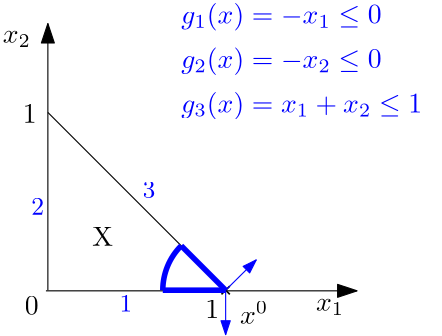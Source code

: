 <?xml version="1.0"?>
<!DOCTYPE ipe SYSTEM "ipe.dtd">
<ipe version="70206" creator="Ipe 7.2.7">
<info created="D:20200217115021" modified="D:20200217154204"/>
<ipestyle name="basic">
<symbol name="arrow/arc(spx)">
<path stroke="sym-stroke" fill="sym-stroke" pen="sym-pen">
0 0 m
-1 0.333 l
-1 -0.333 l
h
</path>
</symbol>
<symbol name="arrow/farc(spx)">
<path stroke="sym-stroke" fill="white" pen="sym-pen">
0 0 m
-1 0.333 l
-1 -0.333 l
h
</path>
</symbol>
<symbol name="arrow/ptarc(spx)">
<path stroke="sym-stroke" fill="sym-stroke" pen="sym-pen">
0 0 m
-1 0.333 l
-0.8 0 l
-1 -0.333 l
h
</path>
</symbol>
<symbol name="arrow/fptarc(spx)">
<path stroke="sym-stroke" fill="white" pen="sym-pen">
0 0 m
-1 0.333 l
-0.8 0 l
-1 -0.333 l
h
</path>
</symbol>
<symbol name="mark/circle(sx)" transformations="translations">
<path fill="sym-stroke">
0.6 0 0 0.6 0 0 e
0.4 0 0 0.4 0 0 e
</path>
</symbol>
<symbol name="mark/disk(sx)" transformations="translations">
<path fill="sym-stroke">
0.6 0 0 0.6 0 0 e
</path>
</symbol>
<symbol name="mark/fdisk(sfx)" transformations="translations">
<group>
<path fill="sym-fill">
0.5 0 0 0.5 0 0 e
</path>
<path fill="sym-stroke" fillrule="eofill">
0.6 0 0 0.6 0 0 e
0.4 0 0 0.4 0 0 e
</path>
</group>
</symbol>
<symbol name="mark/box(sx)" transformations="translations">
<path fill="sym-stroke" fillrule="eofill">
-0.6 -0.6 m
0.6 -0.6 l
0.6 0.6 l
-0.6 0.6 l
h
-0.4 -0.4 m
0.4 -0.4 l
0.4 0.4 l
-0.4 0.4 l
h
</path>
</symbol>
<symbol name="mark/square(sx)" transformations="translations">
<path fill="sym-stroke">
-0.6 -0.6 m
0.6 -0.6 l
0.6 0.6 l
-0.6 0.6 l
h
</path>
</symbol>
<symbol name="mark/fsquare(sfx)" transformations="translations">
<group>
<path fill="sym-fill">
-0.5 -0.5 m
0.5 -0.5 l
0.5 0.5 l
-0.5 0.5 l
h
</path>
<path fill="sym-stroke" fillrule="eofill">
-0.6 -0.6 m
0.6 -0.6 l
0.6 0.6 l
-0.6 0.6 l
h
-0.4 -0.4 m
0.4 -0.4 l
0.4 0.4 l
-0.4 0.4 l
h
</path>
</group>
</symbol>
<symbol name="mark/cross(sx)" transformations="translations">
<group>
<path fill="sym-stroke">
-0.43 -0.57 m
0.57 0.43 l
0.43 0.57 l
-0.57 -0.43 l
h
</path>
<path fill="sym-stroke">
-0.43 0.57 m
0.57 -0.43 l
0.43 -0.57 l
-0.57 0.43 l
h
</path>
</group>
</symbol>
<symbol name="arrow/fnormal(spx)">
<path stroke="sym-stroke" fill="white" pen="sym-pen">
0 0 m
-1 0.333 l
-1 -0.333 l
h
</path>
</symbol>
<symbol name="arrow/pointed(spx)">
<path stroke="sym-stroke" fill="sym-stroke" pen="sym-pen">
0 0 m
-1 0.333 l
-0.8 0 l
-1 -0.333 l
h
</path>
</symbol>
<symbol name="arrow/fpointed(spx)">
<path stroke="sym-stroke" fill="white" pen="sym-pen">
0 0 m
-1 0.333 l
-0.8 0 l
-1 -0.333 l
h
</path>
</symbol>
<symbol name="arrow/linear(spx)">
<path stroke="sym-stroke" pen="sym-pen">
-1 0.333 m
0 0 l
-1 -0.333 l
</path>
</symbol>
<symbol name="arrow/fdouble(spx)">
<path stroke="sym-stroke" fill="white" pen="sym-pen">
0 0 m
-1 0.333 l
-1 -0.333 l
h
-1 0 m
-2 0.333 l
-2 -0.333 l
h
</path>
</symbol>
<symbol name="arrow/double(spx)">
<path stroke="sym-stroke" fill="sym-stroke" pen="sym-pen">
0 0 m
-1 0.333 l
-1 -0.333 l
h
-1 0 m
-2 0.333 l
-2 -0.333 l
h
</path>
</symbol>
<pen name="heavier" value="0.8"/>
<pen name="fat" value="1.2"/>
<pen name="ultrafat" value="2"/>
<symbolsize name="large" value="5"/>
<symbolsize name="small" value="2"/>
<symbolsize name="tiny" value="1.1"/>
<arrowsize name="large" value="10"/>
<arrowsize name="small" value="5"/>
<arrowsize name="tiny" value="3"/>
<color name="red" value="1 0 0"/>
<color name="green" value="0 1 0"/>
<color name="blue" value="0 0 1"/>
<color name="yellow" value="1 1 0"/>
<color name="orange" value="1 0.647 0"/>
<color name="gold" value="1 0.843 0"/>
<color name="purple" value="0.627 0.125 0.941"/>
<color name="gray" value="0.745"/>
<color name="brown" value="0.647 0.165 0.165"/>
<color name="navy" value="0 0 0.502"/>
<color name="pink" value="1 0.753 0.796"/>
<color name="seagreen" value="0.18 0.545 0.341"/>
<color name="turquoise" value="0.251 0.878 0.816"/>
<color name="violet" value="0.933 0.51 0.933"/>
<color name="darkblue" value="0 0 0.545"/>
<color name="darkcyan" value="0 0.545 0.545"/>
<color name="darkgray" value="0.663"/>
<color name="darkgreen" value="0 0.392 0"/>
<color name="darkmagenta" value="0.545 0 0.545"/>
<color name="darkorange" value="1 0.549 0"/>
<color name="darkred" value="0.545 0 0"/>
<color name="lightblue" value="0.678 0.847 0.902"/>
<color name="lightcyan" value="0.878 1 1"/>
<color name="lightgray" value="0.827"/>
<color name="lightgreen" value="0.565 0.933 0.565"/>
<color name="lightyellow" value="1 1 0.878"/>
<dashstyle name="dashed" value="[4] 0"/>
<dashstyle name="dotted" value="[1 3] 0"/>
<dashstyle name="dash dotted" value="[4 2 1 2] 0"/>
<dashstyle name="dash dot dotted" value="[4 2 1 2 1 2] 0"/>
<textsize name="large" value="\large"/>
<textsize name="small" value="\small"/>
<textsize name="tiny" value="\tiny"/>
<textsize name="Large" value="\Large"/>
<textsize name="LARGE" value="\LARGE"/>
<textsize name="huge" value="\huge"/>
<textsize name="Huge" value="\Huge"/>
<textsize name="footnote" value="\footnotesize"/>
<textstyle name="center" begin="\begin{center}" end="\end{center}"/>
<textstyle name="itemize" begin="\begin{itemize}" end="\end{itemize}"/>
<textstyle name="item" begin="\begin{itemize}\item{}" end="\end{itemize}"/>
<gridsize name="4 pts" value="4"/>
<gridsize name="8 pts (~3 mm)" value="8"/>
<gridsize name="16 pts (~6 mm)" value="16"/>
<gridsize name="32 pts (~12 mm)" value="32"/>
<gridsize name="10 pts (~3.5 mm)" value="10"/>
<gridsize name="20 pts (~7 mm)" value="20"/>
<gridsize name="14 pts (~5 mm)" value="14"/>
<gridsize name="28 pts (~10 mm)" value="28"/>
<gridsize name="56 pts (~20 mm)" value="56"/>
<anglesize name="90 deg" value="90"/>
<anglesize name="60 deg" value="60"/>
<anglesize name="45 deg" value="45"/>
<anglesize name="30 deg" value="30"/>
<anglesize name="22.5 deg" value="22.5"/>
<opacity name="10%" value="0.1"/>
<opacity name="30%" value="0.3"/>
<opacity name="50%" value="0.5"/>
<opacity name="75%" value="0.75"/>
<tiling name="falling" angle="-60" step="4" width="1"/>
<tiling name="rising" angle="30" step="4" width="1"/>
</ipestyle>
<page>
<layer name="alpha"/>
<layer name="beta"/>
<layer name="gamma"/>
<layer name="delta"/>
<layer name="epsilon"/>
<layer name="zeta"/>
<view layers="alpha beta gamma" active="beta"/>
<view layers="alpha delta epsilon" active="delta"/>
<view layers="alpha beta gamma zeta" active="zeta"/>
<path layer="alpha" matrix="1 0 0 1 -0.695995 -0.231998" stroke="black" arrow="normal/normal">
128 640 m
240 640 l
</path>
<path stroke="black" arrow="normal/normal">
128 640 m
128 736 l
</path>
<path layer="beta" stroke="black">
128 704 m
192 640 l
</path>
<text layer="alpha" transformations="translations" pos="144 656" stroke="black" type="label" width="7.472" height="6.808" depth="0" valign="baseline">X</text>
<text matrix="1 0 0 1 -24.3441 -24.8159" transformations="translations" pos="144 656" stroke="black" type="label" width="4.981" height="6.42" depth="0" valign="baseline">0</text>
<text matrix="1 0 0 1 6.95995 -3.71197" transformations="translations" pos="112 704" stroke="black" type="label" width="4.981" height="6.42" depth="0" valign="baseline">1</text>
<text matrix="1 0 0 1 72.6158 -74.0077" transformations="translations" pos="112 704" stroke="black" type="label" width="4.981" height="6.42" depth="0" valign="baseline">1</text>
<text matrix="1 0 0 1 80.5195 -23.4236" transformations="translations" pos="144 656" stroke="black" type="label" width="10.163" height="4.294" depth="1.49" valign="baseline" style="math">x_1</text>
<text matrix="1 0 0 1 -32.2321 73.088" transformations="translations" pos="144 656" stroke="black" type="label" width="10.163" height="4.294" depth="1.49" valign="baseline" style="math">x_2</text>
<use name="mark/cross(sx)" pos="192 640" size="normal" stroke="black"/>
<text matrix="1 0 0 1 53.1516 -28.0399" transformations="translations" pos="144 656" stroke="black" type="label" width="10.163" height="8.11" depth="0" valign="baseline" style="math">x^0</text>
<path layer="gamma" matrix="0.689048 0 0 0.682448 59.7028 203.234" stroke="blue" arrow="normal/small">
192 640 m
208 656 l
</path>
<path stroke="blue" arrow="normal/small">
192 640 m
192 624 l
</path>
<path stroke="blue" pen="ultrafat">
192 640 m
176 656 l
</path>
<path stroke="blue" pen="ultrafat">
176 656 m
22.6274 0 0 22.6274 192 640 169.373 640 a
</path>
<path stroke="blue" pen="ultrafat">
192 640 m
169.373 640 l
</path>
<path layer="delta" stroke="black">
128 704 m
144 656
192 640 c
</path>
<path layer="epsilon" stroke="blue" arrow="normal/small">
192 640 m
192 656 l
</path>
<path stroke="blue" arrow="normal/small">
192 640 m
192 624 l
</path>
<path stroke="blue" pen="ultrafat">
176 640 m
208 640 l
</path>
<text layer="alpha" transformations="translations" pos="176 736" stroke="blue" type="label" width="72.124" height="7.473" depth="2.49" valign="baseline" style="math">g_1(x) = - x_1 \leq 0</text>
<text matrix="1 0 0 1 0 -16" transformations="translations" pos="176 736" stroke="blue" type="label" width="72.124" height="7.473" depth="2.49" valign="baseline" style="math">g_2(x) = - x_2 \leq 0</text>
<text layer="delta" matrix="1 0 0 1 0 -32" transformations="translations" pos="176 736" stroke="blue" type="label" width="83.235" height="8.11" depth="2.49" valign="baseline" style="math">g_3(x) = - (1-x_1)^3</text>
<text layer="beta" matrix="1 0 0 1 0 -32" transformations="translations" pos="176 736" stroke="blue" type="label" width="86.715" height="7.473" depth="2.49" valign="baseline" style="math">g_3(x) =  x_1 + x_2 \leq 1</text>
<text layer="alpha" matrix="1 0 0 1 -38.0241 -4.87197" transformations="translations" pos="160 672" stroke="blue" type="label" width="4.608" height="5.778" depth="0" valign="baseline" size="small">2</text>
<text matrix="1 0 0 1 -6.24 -39.6717" transformations="translations" pos="160 672" stroke="blue" type="label" width="4.608" height="5.778" depth="0" valign="baseline" size="small">1</text>
<text layer="delta" matrix="1 0 0 1 -5.10391 -9.04792" transformations="translations" pos="160 672" stroke="blue" type="label" width="4.608" height="5.778" depth="0" valign="baseline" size="small">3</text>
<text layer="beta" matrix="1 0 0 1 2.08804 1.15999" transformations="translations" pos="160 672" stroke="blue" type="label" width="4.608" height="5.778" depth="0" valign="baseline" size="small">3</text>
<text layer="delta" matrix="1 0 0 1 4.40797 3.01598" transformations="translations" pos="208 688" stroke="blue" type="label" width="33.437" height="5.852" depth="1.36" valign="baseline" size="small" style="math"> + x_2 \leq 0</text>
<path layer="zeta" stroke="red" arrow="normal/small">
192 640 m
224 656 l
</path>
<text matrix="1 0 0 1 36.8872 -15.3116" transformations="translations" pos="192 672" stroke="red" type="label" width="39.913" height="8.11" depth="2.49" valign="baseline" style="math">-{\nabla f}(x^0)</text>
</page>
</ipe>
